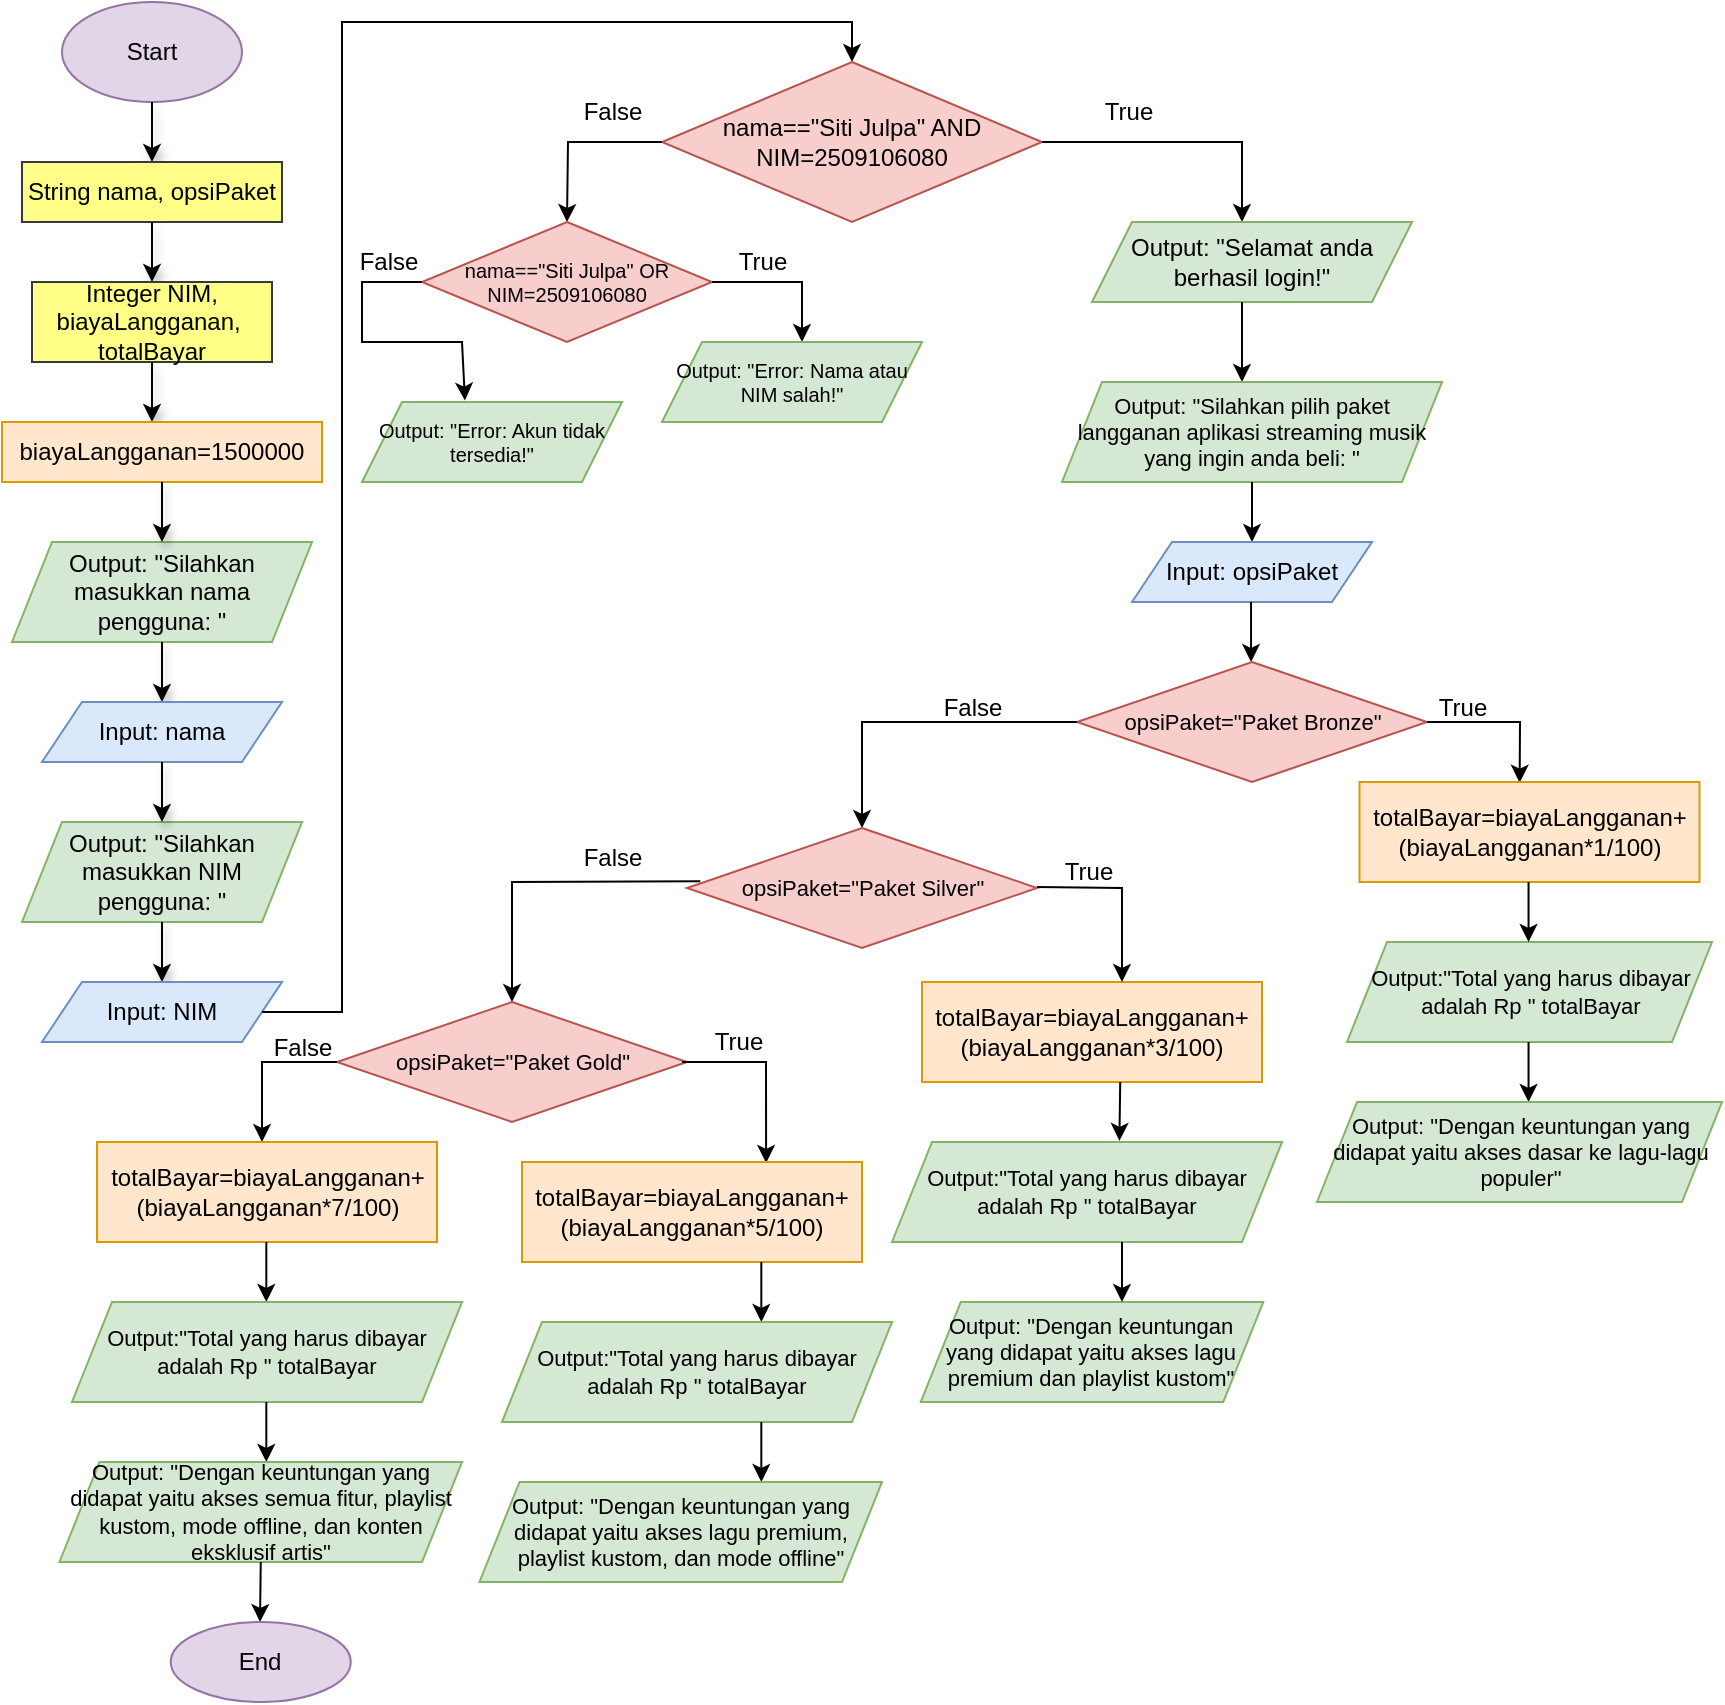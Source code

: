 <mxfile version="28.1.2">
  <diagram name="Page-1" id="DKrVb994JmqJ35hBxC3D">
    <mxGraphModel dx="1303" dy="783" grid="1" gridSize="10" guides="1" tooltips="1" connect="1" arrows="1" fold="1" page="1" pageScale="1" pageWidth="850" pageHeight="1100" math="0" shadow="0">
      <root>
        <mxCell id="0" />
        <mxCell id="1" parent="0" />
        <mxCell id="_BJ_jdSwcjnnLg2JgzaX-1" value="Start" style="ellipse;whiteSpace=wrap;html=1;fillColor=#e1d5e7;strokeColor=#9673a6;" parent="1" vertex="1">
          <mxGeometry x="50" y="30" width="90" height="50" as="geometry" />
        </mxCell>
        <mxCell id="_BJ_jdSwcjnnLg2JgzaX-2" value="" style="endArrow=classic;html=1;rounded=0;exitX=0.5;exitY=1;exitDx=0;exitDy=0;shadow=1;" parent="1" source="_BJ_jdSwcjnnLg2JgzaX-1" edge="1">
          <mxGeometry width="50" height="50" relative="1" as="geometry">
            <mxPoint x="110" y="200" as="sourcePoint" />
            <mxPoint x="95" y="110" as="targetPoint" />
            <Array as="points" />
          </mxGeometry>
        </mxCell>
        <mxCell id="_BJ_jdSwcjnnLg2JgzaX-3" value="String nama, opsiPaket" style="rounded=0;whiteSpace=wrap;html=1;fillColor=#ffff88;strokeColor=#36393d;" parent="1" vertex="1">
          <mxGeometry x="30" y="110" width="130" height="30" as="geometry" />
        </mxCell>
        <mxCell id="_BJ_jdSwcjnnLg2JgzaX-6" value="" style="endArrow=classic;html=1;rounded=0;exitX=0.5;exitY=1;exitDx=0;exitDy=0;shadow=1;" parent="1" source="_BJ_jdSwcjnnLg2JgzaX-3" edge="1">
          <mxGeometry width="50" height="50" relative="1" as="geometry">
            <mxPoint x="90" y="140" as="sourcePoint" />
            <mxPoint x="95" y="170" as="targetPoint" />
            <Array as="points" />
          </mxGeometry>
        </mxCell>
        <mxCell id="_BJ_jdSwcjnnLg2JgzaX-7" value="Integer NIM, biayaLangganan,&amp;nbsp; totalBayar" style="rounded=0;whiteSpace=wrap;html=1;fillColor=#ffff88;strokeColor=#36393d;" parent="1" vertex="1">
          <mxGeometry x="35" y="170" width="120" height="40" as="geometry" />
        </mxCell>
        <mxCell id="_BJ_jdSwcjnnLg2JgzaX-8" value="Output: &quot;Silahkan masukkan nama pengguna: &quot;" style="shape=parallelogram;perimeter=parallelogramPerimeter;whiteSpace=wrap;html=1;fixedSize=1;fillColor=#d5e8d4;strokeColor=#82b366;" parent="1" vertex="1">
          <mxGeometry x="25" y="300" width="150" height="50" as="geometry" />
        </mxCell>
        <mxCell id="_BJ_jdSwcjnnLg2JgzaX-10" value="" style="endArrow=classic;html=1;rounded=0;exitX=0.5;exitY=1;exitDx=0;exitDy=0;shadow=1;" parent="1" source="_BJ_jdSwcjnnLg2JgzaX-7" edge="1">
          <mxGeometry width="50" height="50" relative="1" as="geometry">
            <mxPoint x="90" y="220" as="sourcePoint" />
            <mxPoint x="95" y="240" as="targetPoint" />
            <Array as="points" />
          </mxGeometry>
        </mxCell>
        <mxCell id="_BJ_jdSwcjnnLg2JgzaX-11" value="Output: &quot;Silahkan masukkan NIM pengguna: &quot;" style="shape=parallelogram;perimeter=parallelogramPerimeter;whiteSpace=wrap;html=1;fixedSize=1;fillColor=#d5e8d4;strokeColor=#82b366;" parent="1" vertex="1">
          <mxGeometry x="30" y="440" width="140" height="50" as="geometry" />
        </mxCell>
        <mxCell id="_BJ_jdSwcjnnLg2JgzaX-13" value="" style="endArrow=classic;html=1;rounded=0;shadow=1;entryX=0.5;entryY=0;entryDx=0;entryDy=0;exitX=0.5;exitY=1;exitDx=0;exitDy=0;" parent="1" source="_BJ_jdSwcjnnLg2JgzaX-8" target="_BJ_jdSwcjnnLg2JgzaX-14" edge="1">
          <mxGeometry width="50" height="50" relative="1" as="geometry">
            <mxPoint x="95" y="330" as="sourcePoint" />
            <mxPoint x="95" y="330" as="targetPoint" />
            <Array as="points" />
          </mxGeometry>
        </mxCell>
        <mxCell id="_BJ_jdSwcjnnLg2JgzaX-14" value="Input: nama" style="shape=parallelogram;perimeter=parallelogramPerimeter;whiteSpace=wrap;html=1;fixedSize=1;fillColor=#dae8fc;strokeColor=#6c8ebf;" parent="1" vertex="1">
          <mxGeometry x="40" y="380" width="120" height="30" as="geometry" />
        </mxCell>
        <mxCell id="_BJ_jdSwcjnnLg2JgzaX-15" value="" style="endArrow=classic;html=1;rounded=0;shadow=1;entryX=0.5;entryY=0;entryDx=0;entryDy=0;" parent="1" target="_BJ_jdSwcjnnLg2JgzaX-11" edge="1">
          <mxGeometry width="50" height="50" relative="1" as="geometry">
            <mxPoint x="100" y="410" as="sourcePoint" />
            <mxPoint x="95" y="390" as="targetPoint" />
            <Array as="points">
              <mxPoint x="100" y="420" />
            </Array>
          </mxGeometry>
        </mxCell>
        <mxCell id="_BJ_jdSwcjnnLg2JgzaX-16" value="" style="endArrow=classic;html=1;rounded=0;shadow=1;exitX=0.5;exitY=1;exitDx=0;exitDy=0;entryX=0.5;entryY=0;entryDx=0;entryDy=0;" parent="1" source="_BJ_jdSwcjnnLg2JgzaX-11" target="_BJ_jdSwcjnnLg2JgzaX-17" edge="1">
          <mxGeometry width="50" height="50" relative="1" as="geometry">
            <mxPoint x="95" y="500" as="sourcePoint" />
            <mxPoint x="100" y="510" as="targetPoint" />
            <Array as="points" />
          </mxGeometry>
        </mxCell>
        <mxCell id="_BJ_jdSwcjnnLg2JgzaX-17" value="Input: NIM" style="shape=parallelogram;perimeter=parallelogramPerimeter;whiteSpace=wrap;html=1;fixedSize=1;fillColor=#dae8fc;strokeColor=#6c8ebf;" parent="1" vertex="1">
          <mxGeometry x="40" y="520" width="120" height="30" as="geometry" />
        </mxCell>
        <mxCell id="_BJ_jdSwcjnnLg2JgzaX-18" value="biayaLangganan=1500000" style="rounded=0;whiteSpace=wrap;html=1;fillColor=#ffe6cc;strokeColor=#d79b00;" parent="1" vertex="1">
          <mxGeometry x="20" y="240" width="160" height="30" as="geometry" />
        </mxCell>
        <mxCell id="_BJ_jdSwcjnnLg2JgzaX-21" value="" style="endArrow=classic;html=1;rounded=0;exitX=0.5;exitY=1;exitDx=0;exitDy=0;shadow=1;entryX=0.5;entryY=0;entryDx=0;entryDy=0;" parent="1" source="_BJ_jdSwcjnnLg2JgzaX-18" target="_BJ_jdSwcjnnLg2JgzaX-8" edge="1">
          <mxGeometry width="50" height="50" relative="1" as="geometry">
            <mxPoint x="90" y="270" as="sourcePoint" />
            <mxPoint x="90" y="300" as="targetPoint" />
            <Array as="points" />
          </mxGeometry>
        </mxCell>
        <mxCell id="_BJ_jdSwcjnnLg2JgzaX-22" value="" style="endArrow=classic;html=1;rounded=0;exitX=1;exitY=0.5;exitDx=0;exitDy=0;entryX=0.5;entryY=0;entryDx=0;entryDy=0;" parent="1" source="_BJ_jdSwcjnnLg2JgzaX-17" target="_BJ_jdSwcjnnLg2JgzaX-23" edge="1">
          <mxGeometry width="50" height="50" relative="1" as="geometry">
            <mxPoint x="430" y="310" as="sourcePoint" />
            <mxPoint x="380" y="60" as="targetPoint" />
            <Array as="points">
              <mxPoint x="190" y="535" />
              <mxPoint x="190" y="320" />
              <mxPoint x="190" y="40" />
              <mxPoint x="445" y="40" />
            </Array>
          </mxGeometry>
        </mxCell>
        <mxCell id="_BJ_jdSwcjnnLg2JgzaX-23" value="nama==&quot;Siti Julpa&quot; AND NIM=2509106080" style="rhombus;whiteSpace=wrap;html=1;fillColor=#f8cecc;strokeColor=#b85450;" parent="1" vertex="1">
          <mxGeometry x="350" y="60" width="190" height="80" as="geometry" />
        </mxCell>
        <mxCell id="_BJ_jdSwcjnnLg2JgzaX-25" value="" style="endArrow=classic;html=1;rounded=0;exitX=1;exitY=0.5;exitDx=0;exitDy=0;" parent="1" source="_BJ_jdSwcjnnLg2JgzaX-23" edge="1">
          <mxGeometry width="50" height="50" relative="1" as="geometry">
            <mxPoint x="430" y="310" as="sourcePoint" />
            <mxPoint x="640" y="140" as="targetPoint" />
            <Array as="points">
              <mxPoint x="640" y="100" />
            </Array>
          </mxGeometry>
        </mxCell>
        <mxCell id="_BJ_jdSwcjnnLg2JgzaX-26" value="True" style="text;html=1;align=center;verticalAlign=middle;resizable=0;points=[];autosize=1;strokeColor=none;fillColor=none;" parent="1" vertex="1">
          <mxGeometry x="557.5" y="70" width="50" height="30" as="geometry" />
        </mxCell>
        <mxCell id="_BJ_jdSwcjnnLg2JgzaX-27" value="Output: &quot;Selamat anda berhasil login!&quot;" style="shape=parallelogram;perimeter=parallelogramPerimeter;whiteSpace=wrap;html=1;fixedSize=1;fillColor=#d5e8d4;strokeColor=#82b366;" parent="1" vertex="1">
          <mxGeometry x="565" y="140" width="160" height="40" as="geometry" />
        </mxCell>
        <mxCell id="_BJ_jdSwcjnnLg2JgzaX-28" value="" style="endArrow=classic;html=1;rounded=0;" parent="1" edge="1">
          <mxGeometry width="50" height="50" relative="1" as="geometry">
            <mxPoint x="640" y="180" as="sourcePoint" />
            <mxPoint x="640" y="220" as="targetPoint" />
            <Array as="points">
              <mxPoint x="640" y="200" />
            </Array>
          </mxGeometry>
        </mxCell>
        <mxCell id="_BJ_jdSwcjnnLg2JgzaX-29" value="Output: &quot;Silahkan pilih paket langganan aplikasi streaming musik yang ingin anda beli: &quot;" style="shape=parallelogram;perimeter=parallelogramPerimeter;whiteSpace=wrap;html=1;fixedSize=1;fillColor=#d5e8d4;strokeColor=#82b366;fontSize=11;" parent="1" vertex="1">
          <mxGeometry x="550" y="220" width="190" height="50" as="geometry" />
        </mxCell>
        <mxCell id="_BJ_jdSwcjnnLg2JgzaX-31" value="" style="endArrow=classic;html=1;rounded=0;exitX=0.5;exitY=1;exitDx=0;exitDy=0;entryX=0.5;entryY=0;entryDx=0;entryDy=0;" parent="1" source="_BJ_jdSwcjnnLg2JgzaX-29" edge="1" target="_BJ_jdSwcjnnLg2JgzaX-35">
          <mxGeometry width="50" height="50" relative="1" as="geometry">
            <mxPoint x="600" y="290" as="sourcePoint" />
            <mxPoint x="580" y="310" as="targetPoint" />
          </mxGeometry>
        </mxCell>
        <mxCell id="_BJ_jdSwcjnnLg2JgzaX-35" value="Input: opsiPaket" style="shape=parallelogram;perimeter=parallelogramPerimeter;whiteSpace=wrap;html=1;fixedSize=1;fillColor=#dae8fc;strokeColor=#6c8ebf;" parent="1" vertex="1">
          <mxGeometry x="585" y="300" width="120" height="30" as="geometry" />
        </mxCell>
        <mxCell id="_BJ_jdSwcjnnLg2JgzaX-40" value="" style="endArrow=classic;html=1;rounded=0;exitX=0;exitY=0.5;exitDx=0;exitDy=0;entryX=0.5;entryY=0;entryDx=0;entryDy=0;" parent="1" source="_BJ_jdSwcjnnLg2JgzaX-23" edge="1" target="3LLVPNSwVfoy4Ab4bcxF-2">
          <mxGeometry width="50" height="50" relative="1" as="geometry">
            <mxPoint x="440" y="310" as="sourcePoint" />
            <mxPoint x="270" y="150" as="targetPoint" />
            <Array as="points">
              <mxPoint x="303" y="100" />
            </Array>
          </mxGeometry>
        </mxCell>
        <mxCell id="_BJ_jdSwcjnnLg2JgzaX-41" value="False" style="text;html=1;align=center;verticalAlign=middle;resizable=0;points=[];autosize=1;strokeColor=none;fillColor=none;" parent="1" vertex="1">
          <mxGeometry x="300" y="70" width="50" height="30" as="geometry" />
        </mxCell>
        <mxCell id="_BJ_jdSwcjnnLg2JgzaX-44" value="" style="endArrow=classic;html=1;rounded=0;exitX=0.5;exitY=1;exitDx=0;exitDy=0;" parent="1" edge="1">
          <mxGeometry width="50" height="50" relative="1" as="geometry">
            <mxPoint x="644.52" y="330" as="sourcePoint" />
            <mxPoint x="644.52" y="360" as="targetPoint" />
          </mxGeometry>
        </mxCell>
        <mxCell id="_BJ_jdSwcjnnLg2JgzaX-45" value="opsiPaket=&quot;Paket Bronze&quot;" style="rhombus;whiteSpace=wrap;html=1;fontSize=11;fillColor=#f8cecc;strokeColor=#b85450;" parent="1" vertex="1">
          <mxGeometry x="557.5" y="360" width="175" height="60" as="geometry" />
        </mxCell>
        <mxCell id="_BJ_jdSwcjnnLg2JgzaX-46" value="" style="endArrow=classic;html=1;rounded=0;exitX=1;exitY=0.5;exitDx=0;exitDy=0;entryX=0.471;entryY=0.007;entryDx=0;entryDy=0;entryPerimeter=0;" parent="1" source="_BJ_jdSwcjnnLg2JgzaX-45" target="_BJ_jdSwcjnnLg2JgzaX-47" edge="1">
          <mxGeometry width="50" height="50" relative="1" as="geometry">
            <mxPoint x="460" y="380" as="sourcePoint" />
            <mxPoint x="770" y="427" as="targetPoint" />
            <Array as="points">
              <mxPoint x="779" y="390" />
            </Array>
          </mxGeometry>
        </mxCell>
        <mxCell id="_BJ_jdSwcjnnLg2JgzaX-47" value="totalBayar=biayaLangganan+(biayaLangganan*1/100)" style="rounded=0;whiteSpace=wrap;html=1;fillColor=#ffe6cc;strokeColor=#d79b00;" parent="1" vertex="1">
          <mxGeometry x="698.75" y="420" width="170" height="50" as="geometry" />
        </mxCell>
        <mxCell id="_BJ_jdSwcjnnLg2JgzaX-51" value="Output:&quot;Total yang harus dibayar adalah Rp &quot; totalBayar" style="shape=parallelogram;perimeter=parallelogramPerimeter;whiteSpace=wrap;html=1;fixedSize=1;fillColor=#d5e8d4;strokeColor=#82b366;fontSize=11;" parent="1" vertex="1">
          <mxGeometry x="692.5" y="500" width="182.5" height="50" as="geometry" />
        </mxCell>
        <mxCell id="_BJ_jdSwcjnnLg2JgzaX-52" value="" style="endArrow=classic;html=1;rounded=0;exitX=0.474;exitY=0.991;exitDx=0;exitDy=0;exitPerimeter=0;" parent="1" edge="1">
          <mxGeometry width="50" height="50" relative="1" as="geometry">
            <mxPoint x="783.27" y="550" as="sourcePoint" />
            <mxPoint x="783.27" y="580" as="targetPoint" />
          </mxGeometry>
        </mxCell>
        <mxCell id="_BJ_jdSwcjnnLg2JgzaX-53" value="Output: &quot;Dengan keuntungan yang didapat yaitu akses dasar ke lagu-lagu populer&quot;" style="shape=parallelogram;perimeter=parallelogramPerimeter;whiteSpace=wrap;html=1;fixedSize=1;fillColor=#d5e8d4;strokeColor=#82b366;fontSize=11;" parent="1" vertex="1">
          <mxGeometry x="677.5" y="580" width="202.5" height="50" as="geometry" />
        </mxCell>
        <mxCell id="_BJ_jdSwcjnnLg2JgzaX-54" value="True" style="text;html=1;align=center;verticalAlign=middle;resizable=0;points=[];autosize=1;strokeColor=none;fillColor=none;" parent="1" vertex="1">
          <mxGeometry x="725" y="368" width="50" height="30" as="geometry" />
        </mxCell>
        <mxCell id="_BJ_jdSwcjnnLg2JgzaX-55" value="" style="endArrow=classic;html=1;rounded=0;exitX=0;exitY=0.5;exitDx=0;exitDy=0;" parent="1" source="_BJ_jdSwcjnnLg2JgzaX-45" target="_BJ_jdSwcjnnLg2JgzaX-56" edge="1">
          <mxGeometry width="50" height="50" relative="1" as="geometry">
            <mxPoint x="560" y="500" as="sourcePoint" />
            <mxPoint x="450" y="440" as="targetPoint" />
            <Array as="points">
              <mxPoint x="450" y="390" />
            </Array>
          </mxGeometry>
        </mxCell>
        <mxCell id="_BJ_jdSwcjnnLg2JgzaX-56" value="opsiPaket=&quot;Paket Silver&quot;" style="rhombus;whiteSpace=wrap;html=1;fontSize=11;fillColor=#f8cecc;strokeColor=#b85450;" parent="1" vertex="1">
          <mxGeometry x="362.5" y="443" width="175" height="60" as="geometry" />
        </mxCell>
        <mxCell id="_BJ_jdSwcjnnLg2JgzaX-58" value="False" style="text;html=1;align=center;verticalAlign=middle;resizable=0;points=[];autosize=1;strokeColor=none;fillColor=none;" parent="1" vertex="1">
          <mxGeometry x="480" y="368" width="50" height="30" as="geometry" />
        </mxCell>
        <mxCell id="_BJ_jdSwcjnnLg2JgzaX-61" value="True" style="text;html=1;align=center;verticalAlign=middle;resizable=0;points=[];autosize=1;strokeColor=none;fillColor=none;" parent="1" vertex="1">
          <mxGeometry x="537.5" y="450" width="50" height="30" as="geometry" />
        </mxCell>
        <mxCell id="_BJ_jdSwcjnnLg2JgzaX-62" value="totalBayar=biayaLangganan+(biayaLangganan*3/100)" style="rounded=0;whiteSpace=wrap;html=1;fillColor=#ffe6cc;strokeColor=#d79b00;" parent="1" vertex="1">
          <mxGeometry x="480" y="520" width="170" height="50" as="geometry" />
        </mxCell>
        <mxCell id="_BJ_jdSwcjnnLg2JgzaX-63" value="" style="endArrow=classic;html=1;rounded=0;exitX=0.583;exitY=1;exitDx=0;exitDy=0;exitPerimeter=0;entryX=0.583;entryY=-0.011;entryDx=0;entryDy=0;entryPerimeter=0;" parent="1" target="_BJ_jdSwcjnnLg2JgzaX-64" edge="1" source="_BJ_jdSwcjnnLg2JgzaX-62">
          <mxGeometry width="50" height="50" relative="1" as="geometry">
            <mxPoint x="580" y="575" as="sourcePoint" />
            <mxPoint x="580" y="597" as="targetPoint" />
            <Array as="points" />
          </mxGeometry>
        </mxCell>
        <mxCell id="_BJ_jdSwcjnnLg2JgzaX-66" value="Output: &quot;Dengan keuntungan yang didapat yaitu akses lagu premium dan playlist kustom&quot;" style="shape=parallelogram;perimeter=parallelogramPerimeter;whiteSpace=wrap;html=1;fixedSize=1;fillColor=#d5e8d4;strokeColor=#82b366;fontSize=11;" parent="1" vertex="1">
          <mxGeometry x="479.38" y="680" width="171.25" height="50" as="geometry" />
        </mxCell>
        <mxCell id="_BJ_jdSwcjnnLg2JgzaX-68" value="" style="endArrow=classic;html=1;rounded=0;exitX=0.474;exitY=0.991;exitDx=0;exitDy=0;exitPerimeter=0;" parent="1" edge="1">
          <mxGeometry width="50" height="50" relative="1" as="geometry">
            <mxPoint x="783.27" y="470" as="sourcePoint" />
            <mxPoint x="783.27" y="500" as="targetPoint" />
          </mxGeometry>
        </mxCell>
        <mxCell id="_BJ_jdSwcjnnLg2JgzaX-69" value="" style="endArrow=classic;html=1;rounded=0;exitX=0.474;exitY=0.991;exitDx=0;exitDy=0;exitPerimeter=0;" parent="1" target="_BJ_jdSwcjnnLg2JgzaX-64" edge="1">
          <mxGeometry width="50" height="50" relative="1" as="geometry">
            <mxPoint x="560" y="640" as="sourcePoint" />
            <mxPoint x="560" y="670" as="targetPoint" />
          </mxGeometry>
        </mxCell>
        <mxCell id="_BJ_jdSwcjnnLg2JgzaX-64" value="Output:&quot;Total yang harus dibayar adalah Rp &quot; totalBayar" style="shape=parallelogram;perimeter=parallelogramPerimeter;whiteSpace=wrap;html=1;fixedSize=1;fillColor=#d5e8d4;strokeColor=#82b366;fontSize=11;" parent="1" vertex="1">
          <mxGeometry x="465" y="600" width="195" height="50" as="geometry" />
        </mxCell>
        <mxCell id="_BJ_jdSwcjnnLg2JgzaX-71" value="" style="endArrow=classic;html=1;rounded=0;exitX=0.474;exitY=0.991;exitDx=0;exitDy=0;exitPerimeter=0;" parent="1" edge="1">
          <mxGeometry width="50" height="50" relative="1" as="geometry">
            <mxPoint x="580" y="650" as="sourcePoint" />
            <mxPoint x="580" y="680" as="targetPoint" />
            <Array as="points">
              <mxPoint x="580" y="650" />
            </Array>
          </mxGeometry>
        </mxCell>
        <mxCell id="_BJ_jdSwcjnnLg2JgzaX-76" value="" style="endArrow=classic;html=1;rounded=0;exitX=0.038;exitY=0.443;exitDx=0;exitDy=0;entryX=0.5;entryY=0;entryDx=0;entryDy=0;exitPerimeter=0;" parent="1" edge="1" target="_BJ_jdSwcjnnLg2JgzaX-78" source="_BJ_jdSwcjnnLg2JgzaX-56">
          <mxGeometry width="50" height="50" relative="1" as="geometry">
            <mxPoint x="350" y="470" as="sourcePoint" />
            <mxPoint x="278" y="520" as="targetPoint" />
            <Array as="points">
              <mxPoint x="275" y="470" />
            </Array>
          </mxGeometry>
        </mxCell>
        <mxCell id="_BJ_jdSwcjnnLg2JgzaX-77" value="False" style="text;html=1;align=center;verticalAlign=middle;resizable=0;points=[];autosize=1;strokeColor=none;fillColor=none;" parent="1" vertex="1">
          <mxGeometry x="300" y="443" width="50" height="30" as="geometry" />
        </mxCell>
        <mxCell id="_BJ_jdSwcjnnLg2JgzaX-78" value="opsiPaket=&quot;Paket Gold&quot;" style="rhombus;whiteSpace=wrap;html=1;fontSize=11;fillColor=#f8cecc;strokeColor=#b85450;" parent="1" vertex="1">
          <mxGeometry x="187.5" y="530" width="175" height="60" as="geometry" />
        </mxCell>
        <mxCell id="3LLVPNSwVfoy4Ab4bcxF-1" value="" style="endArrow=classic;html=1;rounded=0;entryX=0.718;entryY=0.01;entryDx=0;entryDy=0;entryPerimeter=0;" edge="1" parent="1" target="3LLVPNSwVfoy4Ab4bcxF-17">
          <mxGeometry width="50" height="50" relative="1" as="geometry">
            <mxPoint x="360" y="560" as="sourcePoint" />
            <mxPoint x="401" y="606" as="targetPoint" />
            <Array as="points">
              <mxPoint x="402" y="560" />
            </Array>
          </mxGeometry>
        </mxCell>
        <mxCell id="3LLVPNSwVfoy4Ab4bcxF-2" value="nama==&quot;Siti Julpa&quot; OR NIM=2509106080" style="rhombus;whiteSpace=wrap;html=1;fillColor=#f8cecc;strokeColor=#b85450;fontSize=10;" vertex="1" parent="1">
          <mxGeometry x="230" y="140" width="145" height="60" as="geometry" />
        </mxCell>
        <mxCell id="3LLVPNSwVfoy4Ab4bcxF-5" value="" style="endArrow=classic;html=1;rounded=0;" edge="1" parent="1">
          <mxGeometry width="50" height="50" relative="1" as="geometry">
            <mxPoint x="537.5" y="472.52" as="sourcePoint" />
            <mxPoint x="580" y="520" as="targetPoint" />
            <Array as="points">
              <mxPoint x="580" y="473" />
              <mxPoint x="580" y="510" />
            </Array>
          </mxGeometry>
        </mxCell>
        <mxCell id="3LLVPNSwVfoy4Ab4bcxF-9" value="True" style="text;html=1;align=center;verticalAlign=middle;resizable=0;points=[];autosize=1;strokeColor=none;fillColor=none;" vertex="1" parent="1">
          <mxGeometry x="362.5" y="535" width="50" height="30" as="geometry" />
        </mxCell>
        <mxCell id="3LLVPNSwVfoy4Ab4bcxF-11" value="" style="endArrow=classic;html=1;rounded=0;exitX=1;exitY=0.5;exitDx=0;exitDy=0;" edge="1" parent="1">
          <mxGeometry width="50" height="50" relative="1" as="geometry">
            <mxPoint x="375" y="170" as="sourcePoint" />
            <mxPoint x="420" y="200" as="targetPoint" />
            <Array as="points">
              <mxPoint x="420" y="170" />
            </Array>
          </mxGeometry>
        </mxCell>
        <mxCell id="3LLVPNSwVfoy4Ab4bcxF-12" value="Output: &quot;Error: Nama atau NIM salah!&quot;" style="shape=parallelogram;perimeter=parallelogramPerimeter;whiteSpace=wrap;html=1;fixedSize=1;fillColor=#d5e8d4;strokeColor=#82b366;fontSize=10;" vertex="1" parent="1">
          <mxGeometry x="350" y="200" width="130" height="40" as="geometry" />
        </mxCell>
        <mxCell id="3LLVPNSwVfoy4Ab4bcxF-13" value="True" style="text;html=1;align=center;verticalAlign=middle;resizable=0;points=[];autosize=1;strokeColor=none;fillColor=none;" vertex="1" parent="1">
          <mxGeometry x="375" y="145" width="50" height="30" as="geometry" />
        </mxCell>
        <mxCell id="3LLVPNSwVfoy4Ab4bcxF-14" value="" style="endArrow=classic;html=1;rounded=0;exitX=0;exitY=0.5;exitDx=0;exitDy=0;entryX=0.396;entryY=-0.018;entryDx=0;entryDy=0;entryPerimeter=0;" edge="1" parent="1" source="3LLVPNSwVfoy4Ab4bcxF-2" target="3LLVPNSwVfoy4Ab4bcxF-16">
          <mxGeometry width="50" height="50" relative="1" as="geometry">
            <mxPoint x="280" y="280" as="sourcePoint" />
            <mxPoint x="200" y="210" as="targetPoint" />
            <Array as="points">
              <mxPoint x="200" y="170" />
              <mxPoint x="200" y="200" />
              <mxPoint x="250" y="200" />
            </Array>
          </mxGeometry>
        </mxCell>
        <mxCell id="3LLVPNSwVfoy4Ab4bcxF-15" value="False" style="text;html=1;align=center;verticalAlign=middle;resizable=0;points=[];autosize=1;strokeColor=none;fillColor=none;" vertex="1" parent="1">
          <mxGeometry x="187.5" y="145" width="50" height="30" as="geometry" />
        </mxCell>
        <mxCell id="3LLVPNSwVfoy4Ab4bcxF-16" value="Output: &quot;Error: Akun tidak tersedia!&quot;" style="shape=parallelogram;perimeter=parallelogramPerimeter;whiteSpace=wrap;html=1;fixedSize=1;fillColor=#d5e8d4;strokeColor=#82b366;fontSize=10;" vertex="1" parent="1">
          <mxGeometry x="200" y="230" width="130" height="40" as="geometry" />
        </mxCell>
        <mxCell id="3LLVPNSwVfoy4Ab4bcxF-17" value="totalBayar=biayaLangganan+(biayaLangganan*5/100)" style="rounded=0;whiteSpace=wrap;html=1;fillColor=#ffe6cc;strokeColor=#d79b00;" vertex="1" parent="1">
          <mxGeometry x="280" y="610" width="170" height="50" as="geometry" />
        </mxCell>
        <mxCell id="3LLVPNSwVfoy4Ab4bcxF-18" value="" style="endArrow=classic;html=1;rounded=0;exitX=0.474;exitY=0.991;exitDx=0;exitDy=0;exitPerimeter=0;" edge="1" parent="1">
          <mxGeometry width="50" height="50" relative="1" as="geometry">
            <mxPoint x="399.66" y="660" as="sourcePoint" />
            <mxPoint x="399.66" y="690" as="targetPoint" />
            <Array as="points">
              <mxPoint x="399.66" y="660" />
            </Array>
          </mxGeometry>
        </mxCell>
        <mxCell id="3LLVPNSwVfoy4Ab4bcxF-19" value="Output:&quot;Total yang harus dibayar adalah Rp &quot; totalBayar" style="shape=parallelogram;perimeter=parallelogramPerimeter;whiteSpace=wrap;html=1;fixedSize=1;fillColor=#d5e8d4;strokeColor=#82b366;fontSize=11;" vertex="1" parent="1">
          <mxGeometry x="270" y="690" width="195" height="50" as="geometry" />
        </mxCell>
        <mxCell id="3LLVPNSwVfoy4Ab4bcxF-20" value="" style="endArrow=classic;html=1;rounded=0;exitX=0.474;exitY=0.991;exitDx=0;exitDy=0;exitPerimeter=0;" edge="1" parent="1">
          <mxGeometry width="50" height="50" relative="1" as="geometry">
            <mxPoint x="399.66" y="740" as="sourcePoint" />
            <mxPoint x="399.66" y="770" as="targetPoint" />
            <Array as="points">
              <mxPoint x="399.66" y="740" />
            </Array>
          </mxGeometry>
        </mxCell>
        <mxCell id="3LLVPNSwVfoy4Ab4bcxF-21" value="Output: &quot;Dengan keuntungan yang didapat yaitu akses lagu premium, playlist kustom, dan mode offline&quot;" style="shape=parallelogram;perimeter=parallelogramPerimeter;whiteSpace=wrap;html=1;fixedSize=1;fillColor=#d5e8d4;strokeColor=#82b366;fontSize=11;" vertex="1" parent="1">
          <mxGeometry x="258.75" y="770" width="201.25" height="50" as="geometry" />
        </mxCell>
        <mxCell id="3LLVPNSwVfoy4Ab4bcxF-22" value="" style="endArrow=classic;html=1;rounded=0;exitX=0;exitY=0.5;exitDx=0;exitDy=0;" edge="1" parent="1" source="_BJ_jdSwcjnnLg2JgzaX-78">
          <mxGeometry width="50" height="50" relative="1" as="geometry">
            <mxPoint x="280" y="580" as="sourcePoint" />
            <mxPoint x="150" y="600" as="targetPoint" />
            <Array as="points">
              <mxPoint x="150" y="560" />
            </Array>
          </mxGeometry>
        </mxCell>
        <mxCell id="3LLVPNSwVfoy4Ab4bcxF-23" value="False" style="text;html=1;align=center;verticalAlign=middle;resizable=0;points=[];autosize=1;strokeColor=none;fillColor=none;" vertex="1" parent="1">
          <mxGeometry x="145" y="538" width="50" height="30" as="geometry" />
        </mxCell>
        <mxCell id="3LLVPNSwVfoy4Ab4bcxF-24" value="totalBayar=biayaLangganan+(biayaLangganan*7/100)" style="rounded=0;whiteSpace=wrap;html=1;fillColor=#ffe6cc;strokeColor=#d79b00;" vertex="1" parent="1">
          <mxGeometry x="67.5" y="600" width="170" height="50" as="geometry" />
        </mxCell>
        <mxCell id="3LLVPNSwVfoy4Ab4bcxF-25" value="" style="endArrow=classic;html=1;rounded=0;exitX=0.474;exitY=0.991;exitDx=0;exitDy=0;exitPerimeter=0;" edge="1" parent="1">
          <mxGeometry width="50" height="50" relative="1" as="geometry">
            <mxPoint x="152.16" y="650" as="sourcePoint" />
            <mxPoint x="152.16" y="680" as="targetPoint" />
            <Array as="points">
              <mxPoint x="152.16" y="650" />
            </Array>
          </mxGeometry>
        </mxCell>
        <mxCell id="3LLVPNSwVfoy4Ab4bcxF-26" value="Output:&quot;Total yang harus dibayar adalah Rp &quot; totalBayar" style="shape=parallelogram;perimeter=parallelogramPerimeter;whiteSpace=wrap;html=1;fixedSize=1;fillColor=#d5e8d4;strokeColor=#82b366;fontSize=11;" vertex="1" parent="1">
          <mxGeometry x="55" y="680" width="195" height="50" as="geometry" />
        </mxCell>
        <mxCell id="3LLVPNSwVfoy4Ab4bcxF-27" value="" style="endArrow=classic;html=1;rounded=0;exitX=0.474;exitY=0.991;exitDx=0;exitDy=0;exitPerimeter=0;" edge="1" parent="1">
          <mxGeometry width="50" height="50" relative="1" as="geometry">
            <mxPoint x="152.16" y="730" as="sourcePoint" />
            <mxPoint x="152.16" y="760" as="targetPoint" />
            <Array as="points">
              <mxPoint x="152.16" y="730" />
            </Array>
          </mxGeometry>
        </mxCell>
        <mxCell id="3LLVPNSwVfoy4Ab4bcxF-28" value="Output: &quot;Dengan keuntungan yang didapat yaitu akses semua fitur, playlist kustom, mode offline, dan konten eksklusif artis&quot;" style="shape=parallelogram;perimeter=parallelogramPerimeter;whiteSpace=wrap;html=1;fixedSize=1;fillColor=#d5e8d4;strokeColor=#82b366;fontSize=11;" vertex="1" parent="1">
          <mxGeometry x="48.75" y="760" width="201.25" height="50" as="geometry" />
        </mxCell>
        <mxCell id="3LLVPNSwVfoy4Ab4bcxF-29" value="" style="endArrow=classic;html=1;rounded=0;exitX=0.5;exitY=1;exitDx=0;exitDy=0;" edge="1" parent="1" source="3LLVPNSwVfoy4Ab4bcxF-28">
          <mxGeometry width="50" height="50" relative="1" as="geometry">
            <mxPoint x="150" y="880" as="sourcePoint" />
            <mxPoint x="149" y="840" as="targetPoint" />
          </mxGeometry>
        </mxCell>
        <mxCell id="3LLVPNSwVfoy4Ab4bcxF-30" value="End" style="ellipse;whiteSpace=wrap;html=1;fillColor=#e1d5e7;strokeColor=#9673a6;" vertex="1" parent="1">
          <mxGeometry x="104.38" y="840" width="90" height="40" as="geometry" />
        </mxCell>
      </root>
    </mxGraphModel>
  </diagram>
</mxfile>
